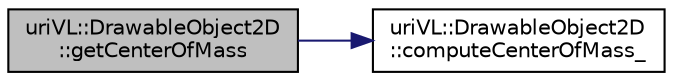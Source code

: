 digraph "uriVL::DrawableObject2D::getCenterOfMass"
{
  edge [fontname="Helvetica",fontsize="10",labelfontname="Helvetica",labelfontsize="10"];
  node [fontname="Helvetica",fontsize="10",shape=record];
  rankdir="LR";
  Node1 [label="uriVL::DrawableObject2D\l::getCenterOfMass",height=0.2,width=0.4,color="black", fillcolor="grey75", style="filled", fontcolor="black"];
  Node1 -> Node2 [color="midnightblue",fontsize="10",style="solid",fontname="Helvetica"];
  Node2 [label="uriVL::DrawableObject2D\l::computeCenterOfMass_",height=0.2,width=0.4,color="black", fillcolor="white", style="filled",URL="$classuriVL_1_1DrawableObject2D.html#acf1c6f648709e0820d0832401fe05170",tooltip="Computes the object&#39;s center of mass by calculating the average point. "];
}
